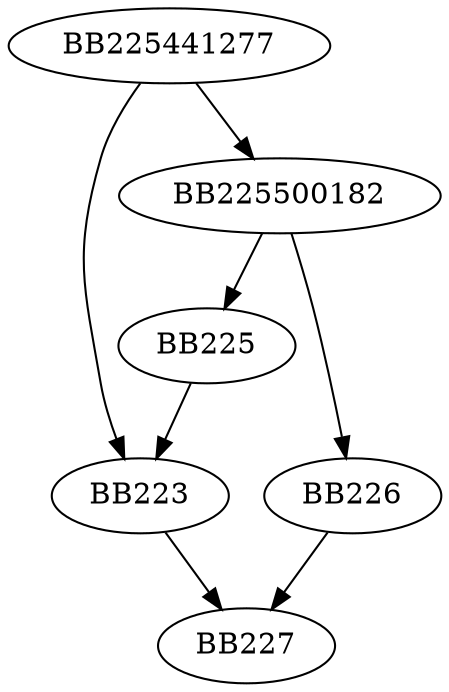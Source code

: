 digraph G{
	BB225441277->BB223;
	BB225441277->BB225500182;
	BB225500182->BB225;
	BB225500182->BB226;
	BB225->BB223;
	BB226->BB227;
	BB223->BB227;
}
